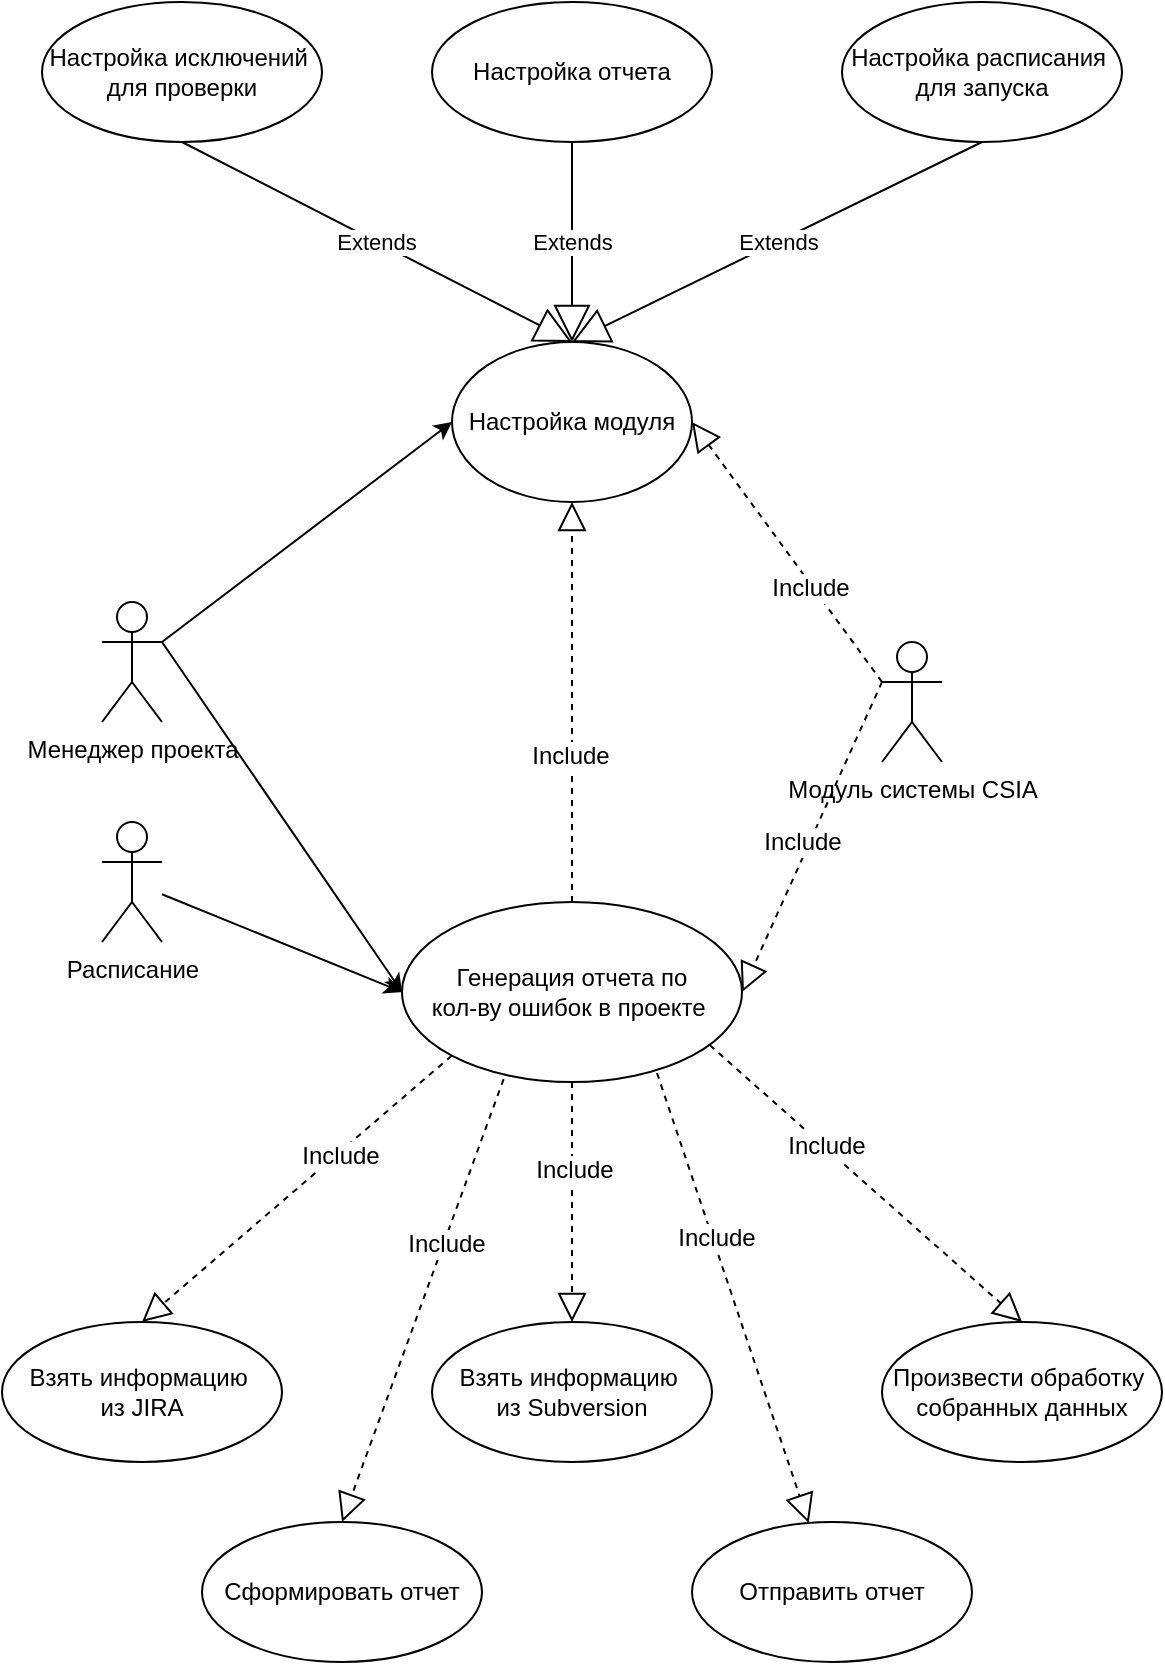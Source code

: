 <mxfile version="20.3.0" type="device"><diagram id="vq04MublWi3UrKjAV6sW" name="Page-1"><mxGraphModel dx="1422" dy="873" grid="1" gridSize="10" guides="1" tooltips="1" connect="1" arrows="1" fold="1" page="1" pageScale="1" pageWidth="850" pageHeight="1100" math="0" shadow="0"><root><mxCell id="0"/><mxCell id="1" parent="0"/><mxCell id="y9_bXCiyQJRKR3BETCmc-1" value="Менеджер проекта" style="shape=umlActor;verticalLabelPosition=bottom;verticalAlign=top;html=1;outlineConnect=0;" parent="1" vertex="1"><mxGeometry x="130" y="320" width="30" height="60" as="geometry"/></mxCell><mxCell id="y9_bXCiyQJRKR3BETCmc-3" value="Генерация отчета по&lt;br&gt;кол-ву ошибок в проекте&amp;nbsp;" style="ellipse;whiteSpace=wrap;html=1;" parent="1" vertex="1"><mxGeometry x="280" y="470" width="170" height="90" as="geometry"/></mxCell><mxCell id="y9_bXCiyQJRKR3BETCmc-4" value="Модуль системы CSIA" style="shape=umlActor;verticalLabelPosition=bottom;verticalAlign=top;html=1;outlineConnect=0;" parent="1" vertex="1"><mxGeometry x="520" y="340" width="30" height="60" as="geometry"/></mxCell><mxCell id="y9_bXCiyQJRKR3BETCmc-5" value="" style="endArrow=classic;html=1;rounded=0;entryX=0;entryY=0.5;entryDx=0;entryDy=0;exitX=1;exitY=0.333;exitDx=0;exitDy=0;exitPerimeter=0;" parent="1" source="y9_bXCiyQJRKR3BETCmc-1" target="y9_bXCiyQJRKR3BETCmc-3" edge="1"><mxGeometry width="50" height="50" relative="1" as="geometry"><mxPoint x="400" y="450" as="sourcePoint"/><mxPoint x="450" y="400" as="targetPoint"/></mxGeometry></mxCell><mxCell id="y9_bXCiyQJRKR3BETCmc-6" value="Настройка модуля" style="ellipse;whiteSpace=wrap;html=1;" parent="1" vertex="1"><mxGeometry x="305" y="190" width="120" height="80" as="geometry"/></mxCell><mxCell id="y9_bXCiyQJRKR3BETCmc-7" value="" style="endArrow=classic;html=1;rounded=0;entryX=0;entryY=0.5;entryDx=0;entryDy=0;exitX=1;exitY=0.333;exitDx=0;exitDy=0;exitPerimeter=0;" parent="1" source="y9_bXCiyQJRKR3BETCmc-1" target="y9_bXCiyQJRKR3BETCmc-6" edge="1"><mxGeometry width="50" height="50" relative="1" as="geometry"><mxPoint x="200" y="390" as="sourcePoint"/><mxPoint x="450" y="400" as="targetPoint"/></mxGeometry></mxCell><mxCell id="y9_bXCiyQJRKR3BETCmc-9" value="Настройка исключений&amp;nbsp;&lt;br&gt;для проверки" style="ellipse;whiteSpace=wrap;html=1;" parent="1" vertex="1"><mxGeometry x="100" y="20" width="140" height="70" as="geometry"/></mxCell><mxCell id="y9_bXCiyQJRKR3BETCmc-10" value="Настройка отчета" style="ellipse;whiteSpace=wrap;html=1;" parent="1" vertex="1"><mxGeometry x="295" y="20" width="140" height="70" as="geometry"/></mxCell><mxCell id="y9_bXCiyQJRKR3BETCmc-11" value="Настройка расписания&amp;nbsp;&lt;br&gt;для запуска" style="ellipse;whiteSpace=wrap;html=1;" parent="1" vertex="1"><mxGeometry x="500" y="20" width="140" height="70" as="geometry"/></mxCell><mxCell id="y9_bXCiyQJRKR3BETCmc-14" value="Extends" style="endArrow=block;endSize=16;endFill=0;html=1;rounded=0;entryX=0.5;entryY=0;entryDx=0;entryDy=0;exitX=0.5;exitY=1;exitDx=0;exitDy=0;" parent="1" source="y9_bXCiyQJRKR3BETCmc-9" target="y9_bXCiyQJRKR3BETCmc-6" edge="1"><mxGeometry width="160" relative="1" as="geometry"><mxPoint x="230" y="370" as="sourcePoint"/><mxPoint x="230" y="170" as="targetPoint"/></mxGeometry></mxCell><mxCell id="y9_bXCiyQJRKR3BETCmc-15" value="Extends" style="endArrow=block;endSize=16;endFill=0;html=1;rounded=0;entryX=0.5;entryY=0;entryDx=0;entryDy=0;exitX=0.5;exitY=1;exitDx=0;exitDy=0;" parent="1" source="y9_bXCiyQJRKR3BETCmc-10" target="y9_bXCiyQJRKR3BETCmc-6" edge="1"><mxGeometry width="160" relative="1" as="geometry"><mxPoint x="260" y="60" as="sourcePoint"/><mxPoint x="382.574" y="171.716" as="targetPoint"/></mxGeometry></mxCell><mxCell id="y9_bXCiyQJRKR3BETCmc-16" value="Extends" style="endArrow=block;endSize=16;endFill=0;html=1;rounded=0;entryX=0.5;entryY=0;entryDx=0;entryDy=0;exitX=0.5;exitY=1;exitDx=0;exitDy=0;" parent="1" source="y9_bXCiyQJRKR3BETCmc-11" target="y9_bXCiyQJRKR3BETCmc-6" edge="1"><mxGeometry width="160" relative="1" as="geometry"><mxPoint x="400" y="100" as="sourcePoint"/><mxPoint x="375" y="200" as="targetPoint"/></mxGeometry></mxCell><mxCell id="y9_bXCiyQJRKR3BETCmc-19" value="Взять информацию&amp;nbsp;&lt;br&gt;из JIRA" style="ellipse;whiteSpace=wrap;html=1;" parent="1" vertex="1"><mxGeometry x="80" y="680" width="140" height="70" as="geometry"/></mxCell><mxCell id="y9_bXCiyQJRKR3BETCmc-21" value="Взять информацию&amp;nbsp;&lt;br&gt;из Subversion" style="ellipse;whiteSpace=wrap;html=1;" parent="1" vertex="1"><mxGeometry x="295" y="680" width="140" height="70" as="geometry"/></mxCell><mxCell id="y9_bXCiyQJRKR3BETCmc-22" value="Произвести обработку&amp;nbsp;&lt;br&gt;собранных данных" style="ellipse;whiteSpace=wrap;html=1;" parent="1" vertex="1"><mxGeometry x="520" y="680" width="140" height="70" as="geometry"/></mxCell><mxCell id="y9_bXCiyQJRKR3BETCmc-26" value="Сформировать отчет" style="ellipse;whiteSpace=wrap;html=1;" parent="1" vertex="1"><mxGeometry x="180" y="780" width="140" height="70" as="geometry"/></mxCell><mxCell id="y9_bXCiyQJRKR3BETCmc-27" value="Отправить отчет" style="ellipse;whiteSpace=wrap;html=1;" parent="1" vertex="1"><mxGeometry x="425" y="780" width="140" height="70" as="geometry"/></mxCell><mxCell id="y9_bXCiyQJRKR3BETCmc-31" value="" style="endArrow=block;dashed=1;endFill=0;endSize=12;html=1;rounded=0;exitX=0.905;exitY=0.795;exitDx=0;exitDy=0;exitPerimeter=0;entryX=0.5;entryY=0;entryDx=0;entryDy=0;" parent="1" source="y9_bXCiyQJRKR3BETCmc-3" target="y9_bXCiyQJRKR3BETCmc-22" edge="1"><mxGeometry width="160" relative="1" as="geometry"><mxPoint x="530" y="550" as="sourcePoint"/><mxPoint x="610" y="630" as="targetPoint"/></mxGeometry></mxCell><mxCell id="y9_bXCiyQJRKR3BETCmc-32" value="Include" style="edgeLabel;html=1;align=center;verticalAlign=middle;resizable=0;points=[];fontSize=12;" parent="y9_bXCiyQJRKR3BETCmc-31" vertex="1" connectable="0"><mxGeometry x="-0.263" y="1" relative="1" as="geometry"><mxPoint as="offset"/></mxGeometry></mxCell><mxCell id="y9_bXCiyQJRKR3BETCmc-33" value="" style="endArrow=block;dashed=1;endFill=0;endSize=12;html=1;rounded=0;exitX=0.75;exitY=0.95;exitDx=0;exitDy=0;exitPerimeter=0;" parent="1" source="y9_bXCiyQJRKR3BETCmc-3" target="y9_bXCiyQJRKR3BETCmc-27" edge="1"><mxGeometry width="160" relative="1" as="geometry"><mxPoint x="450" y="620" as="sourcePoint"/><mxPoint x="435.104" y="556.82" as="targetPoint"/></mxGeometry></mxCell><mxCell id="y9_bXCiyQJRKR3BETCmc-34" value="Include" style="edgeLabel;html=1;align=center;verticalAlign=middle;resizable=0;points=[];fontSize=12;" parent="y9_bXCiyQJRKR3BETCmc-33" vertex="1" connectable="0"><mxGeometry x="-0.263" y="1" relative="1" as="geometry"><mxPoint as="offset"/></mxGeometry></mxCell><mxCell id="y9_bXCiyQJRKR3BETCmc-35" value="" style="endArrow=block;dashed=1;endFill=0;endSize=12;html=1;rounded=0;entryX=0.5;entryY=0;entryDx=0;entryDy=0;" parent="1" source="y9_bXCiyQJRKR3BETCmc-3" target="y9_bXCiyQJRKR3BETCmc-21" edge="1"><mxGeometry width="160" relative="1" as="geometry"><mxPoint x="505" y="790" as="sourcePoint"/><mxPoint x="380" y="610" as="targetPoint"/></mxGeometry></mxCell><mxCell id="y9_bXCiyQJRKR3BETCmc-36" value="Include" style="edgeLabel;html=1;align=center;verticalAlign=middle;resizable=0;points=[];fontSize=12;" parent="y9_bXCiyQJRKR3BETCmc-35" vertex="1" connectable="0"><mxGeometry x="-0.263" y="1" relative="1" as="geometry"><mxPoint as="offset"/></mxGeometry></mxCell><mxCell id="y9_bXCiyQJRKR3BETCmc-37" value="" style="endArrow=block;dashed=1;endFill=0;endSize=12;html=1;rounded=0;exitX=0.299;exitY=0.984;exitDx=0;exitDy=0;exitPerimeter=0;entryX=0.5;entryY=0;entryDx=0;entryDy=0;" parent="1" source="y9_bXCiyQJRKR3BETCmc-3" target="y9_bXCiyQJRKR3BETCmc-26" edge="1"><mxGeometry width="160" relative="1" as="geometry"><mxPoint x="375" y="690" as="sourcePoint"/><mxPoint x="250" y="670" as="targetPoint"/></mxGeometry></mxCell><mxCell id="y9_bXCiyQJRKR3BETCmc-38" value="Include" style="edgeLabel;html=1;align=center;verticalAlign=middle;resizable=0;points=[];fontSize=12;" parent="y9_bXCiyQJRKR3BETCmc-37" vertex="1" connectable="0"><mxGeometry x="-0.263" y="1" relative="1" as="geometry"><mxPoint as="offset"/></mxGeometry></mxCell><mxCell id="y9_bXCiyQJRKR3BETCmc-43" value="" style="endArrow=block;dashed=1;endFill=0;endSize=12;html=1;rounded=0;exitX=0;exitY=1;exitDx=0;exitDy=0;entryX=0.5;entryY=0;entryDx=0;entryDy=0;" parent="1" source="y9_bXCiyQJRKR3BETCmc-3" target="y9_bXCiyQJRKR3BETCmc-19" edge="1"><mxGeometry width="160" relative="1" as="geometry"><mxPoint x="260" y="790" as="sourcePoint"/><mxPoint x="190" y="590" as="targetPoint"/></mxGeometry></mxCell><mxCell id="y9_bXCiyQJRKR3BETCmc-44" value="Include" style="edgeLabel;html=1;align=center;verticalAlign=middle;resizable=0;points=[];fontSize=12;" parent="y9_bXCiyQJRKR3BETCmc-43" vertex="1" connectable="0"><mxGeometry x="-0.263" y="1" relative="1" as="geometry"><mxPoint as="offset"/></mxGeometry></mxCell><mxCell id="y9_bXCiyQJRKR3BETCmc-45" value="" style="endArrow=block;dashed=1;endFill=0;endSize=12;html=1;rounded=0;entryX=0.5;entryY=1;entryDx=0;entryDy=0;" parent="1" source="y9_bXCiyQJRKR3BETCmc-3" target="y9_bXCiyQJRKR3BETCmc-6" edge="1"><mxGeometry width="160" relative="1" as="geometry"><mxPoint x="694.9" y="616.18" as="sourcePoint"/><mxPoint x="530.004" y="483.0" as="targetPoint"/></mxGeometry></mxCell><mxCell id="y9_bXCiyQJRKR3BETCmc-46" value="Include" style="edgeLabel;html=1;align=center;verticalAlign=middle;resizable=0;points=[];fontSize=12;" parent="y9_bXCiyQJRKR3BETCmc-45" vertex="1" connectable="0"><mxGeometry x="-0.263" y="1" relative="1" as="geometry"><mxPoint as="offset"/></mxGeometry></mxCell><mxCell id="y9_bXCiyQJRKR3BETCmc-47" value="" style="endArrow=block;dashed=1;endFill=0;endSize=12;html=1;rounded=0;entryX=1;entryY=0.5;entryDx=0;entryDy=0;exitX=0;exitY=0.333;exitDx=0;exitDy=0;exitPerimeter=0;" parent="1" source="y9_bXCiyQJRKR3BETCmc-4" target="y9_bXCiyQJRKR3BETCmc-6" edge="1"><mxGeometry width="160" relative="1" as="geometry"><mxPoint x="375" y="480" as="sourcePoint"/><mxPoint x="375" y="280" as="targetPoint"/></mxGeometry></mxCell><mxCell id="y9_bXCiyQJRKR3BETCmc-48" value="Include" style="edgeLabel;html=1;align=center;verticalAlign=middle;resizable=0;points=[];fontSize=12;" parent="y9_bXCiyQJRKR3BETCmc-47" vertex="1" connectable="0"><mxGeometry x="-0.263" y="1" relative="1" as="geometry"><mxPoint as="offset"/></mxGeometry></mxCell><mxCell id="y9_bXCiyQJRKR3BETCmc-49" value="" style="endArrow=block;dashed=1;endFill=0;endSize=12;html=1;rounded=0;entryX=1;entryY=0.5;entryDx=0;entryDy=0;exitX=0;exitY=0.333;exitDx=0;exitDy=0;exitPerimeter=0;" parent="1" source="y9_bXCiyQJRKR3BETCmc-4" target="y9_bXCiyQJRKR3BETCmc-3" edge="1"><mxGeometry width="160" relative="1" as="geometry"><mxPoint x="530" y="370" as="sourcePoint"/><mxPoint x="435" y="240" as="targetPoint"/></mxGeometry></mxCell><mxCell id="y9_bXCiyQJRKR3BETCmc-50" value="Include" style="edgeLabel;html=1;align=center;verticalAlign=middle;resizable=0;points=[];fontSize=12;" parent="y9_bXCiyQJRKR3BETCmc-49" vertex="1" connectable="0"><mxGeometry x="-0.263" y="1" relative="1" as="geometry"><mxPoint x="-15" y="22" as="offset"/></mxGeometry></mxCell><mxCell id="bz8MzeL-aF-BKqrqyyNE-1" value="Расписание" style="shape=umlActor;verticalLabelPosition=bottom;verticalAlign=top;html=1;outlineConnect=0;" vertex="1" parent="1"><mxGeometry x="130" y="430" width="30" height="60" as="geometry"/></mxCell><mxCell id="bz8MzeL-aF-BKqrqyyNE-2" value="" style="endArrow=classic;html=1;rounded=0;entryX=0;entryY=0.5;entryDx=0;entryDy=0;" edge="1" parent="1" source="bz8MzeL-aF-BKqrqyyNE-1" target="y9_bXCiyQJRKR3BETCmc-3"><mxGeometry width="50" height="50" relative="1" as="geometry"><mxPoint x="400" y="470" as="sourcePoint"/><mxPoint x="450" y="420" as="targetPoint"/></mxGeometry></mxCell></root></mxGraphModel></diagram></mxfile>